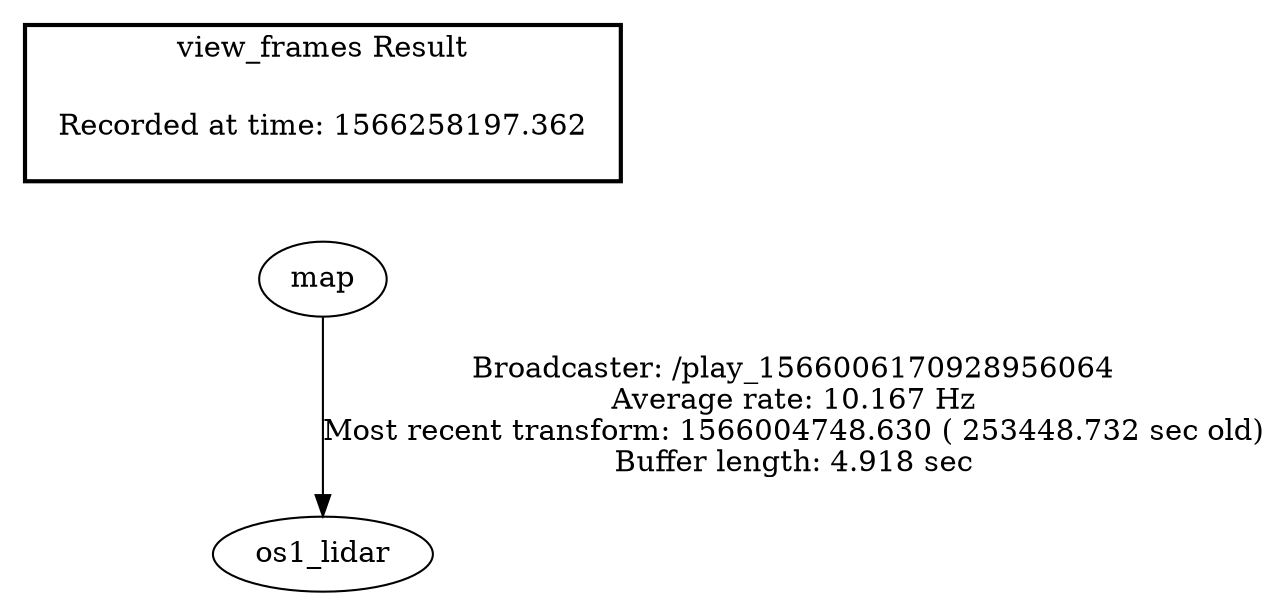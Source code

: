 digraph G {
"map" -> "os1_lidar"[label="Broadcaster: /play_1566006170928956064\nAverage rate: 10.167 Hz\nMost recent transform: 1566004748.630 ( 253448.732 sec old)\nBuffer length: 4.918 sec\n"];
edge [style=invis];
 subgraph cluster_legend { style=bold; color=black; label ="view_frames Result";
"Recorded at time: 1566258197.362"[ shape=plaintext ] ;
 }->"map";
}
